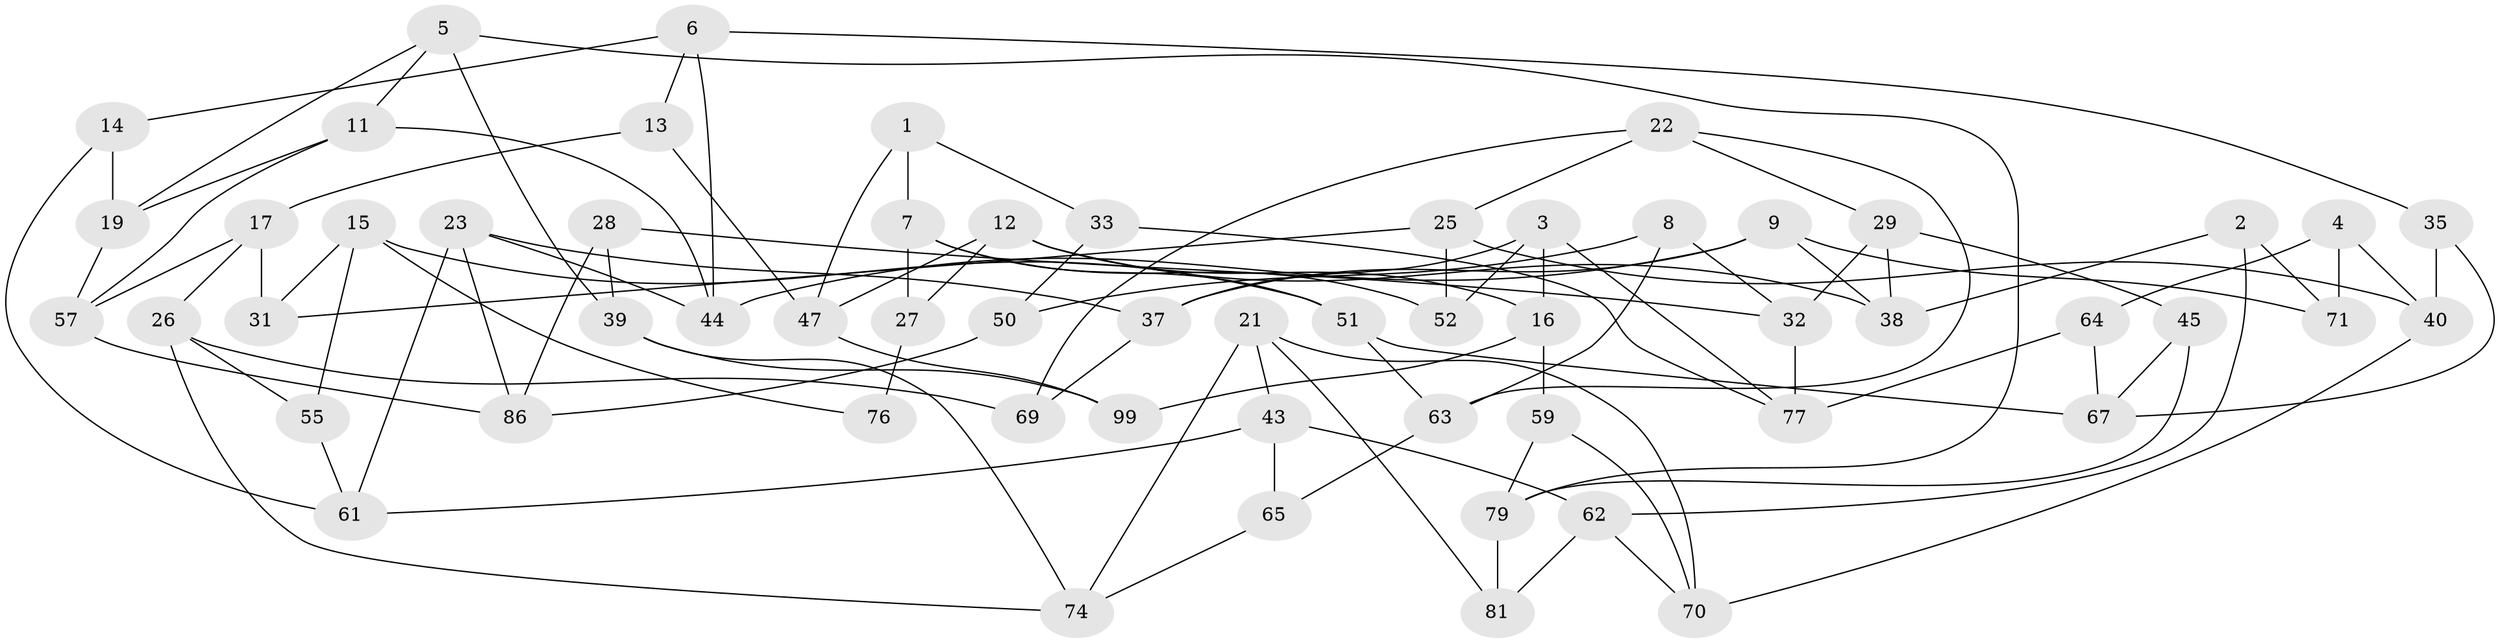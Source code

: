 // original degree distribution, {3: 1.0}
// Generated by graph-tools (version 1.1) at 2025/11/02/21/25 10:11:15]
// undirected, 59 vertices, 106 edges
graph export_dot {
graph [start="1"]
  node [color=gray90,style=filled];
  1;
  2;
  3 [super="+87"];
  4 [super="+10"];
  5 [super="+18"];
  6 [super="+49"];
  7 [super="+41"];
  8;
  9 [super="+58"];
  11 [super="+30"];
  12 [super="+34"];
  13;
  14;
  15 [super="+20"];
  16 [super="+36"];
  17 [super="+91"];
  19 [super="+48"];
  21 [super="+24"];
  22 [super="+42"];
  23 [super="+78"];
  25 [super="+56"];
  26 [super="+72"];
  27 [super="+73"];
  28;
  29 [super="+60"];
  31;
  32 [super="+54"];
  33 [super="+92"];
  35;
  37 [super="+98"];
  38 [super="+68"];
  39 [super="+80"];
  40 [super="+53"];
  43 [super="+84"];
  44 [super="+46"];
  45;
  47 [super="+75"];
  50 [super="+66"];
  51 [super="+88"];
  52;
  55;
  57 [super="+85"];
  59;
  61 [super="+100"];
  62 [super="+83"];
  63 [super="+95"];
  64;
  65;
  67 [super="+90"];
  69;
  70 [super="+97"];
  71 [super="+96"];
  74 [super="+82"];
  76;
  77 [super="+89"];
  79 [super="+93"];
  81;
  86 [super="+94"];
  99;
  1 -- 47;
  1 -- 7;
  1 -- 33;
  2 -- 38;
  2 -- 62;
  2 -- 71;
  3 -- 52;
  3 -- 16;
  3 -- 37;
  3 -- 77;
  4 -- 40;
  4 -- 71 [weight=2];
  4 -- 64;
  5 -- 79;
  5 -- 11;
  5 -- 19;
  5 -- 39;
  6 -- 35;
  6 -- 13;
  6 -- 14;
  6 -- 44;
  7 -- 51;
  7 -- 52;
  7 -- 27;
  8 -- 50;
  8 -- 63;
  8 -- 32;
  9 -- 44;
  9 -- 37;
  9 -- 38;
  9 -- 71;
  11 -- 19;
  11 -- 57;
  11 -- 44;
  12 -- 27;
  12 -- 38;
  12 -- 47;
  12 -- 16;
  13 -- 17;
  13 -- 47;
  14 -- 61;
  14 -- 19;
  15 -- 31;
  15 -- 51;
  15 -- 76;
  15 -- 55;
  16 -- 99;
  16 -- 59;
  17 -- 31;
  17 -- 57;
  17 -- 26;
  19 -- 57;
  21 -- 70;
  21 -- 43;
  21 -- 81;
  21 -- 74;
  22 -- 69;
  22 -- 63;
  22 -- 25;
  22 -- 29;
  23 -- 44;
  23 -- 37;
  23 -- 61;
  23 -- 86;
  25 -- 40;
  25 -- 52;
  25 -- 31;
  26 -- 55;
  26 -- 74;
  26 -- 69;
  27 -- 76 [weight=2];
  28 -- 32;
  28 -- 86;
  28 -- 39;
  29 -- 45;
  29 -- 38;
  29 -- 32;
  32 -- 77;
  33 -- 50 [weight=2];
  33 -- 77;
  35 -- 67;
  35 -- 40;
  37 -- 69;
  39 -- 74;
  39 -- 99;
  40 -- 70;
  43 -- 61;
  43 -- 65;
  43 -- 62;
  45 -- 67;
  45 -- 79;
  47 -- 99;
  50 -- 86;
  51 -- 63;
  51 -- 67;
  55 -- 61;
  57 -- 86;
  59 -- 79;
  59 -- 70;
  62 -- 81;
  62 -- 70;
  63 -- 65;
  64 -- 67;
  64 -- 77;
  65 -- 74;
  79 -- 81;
}
